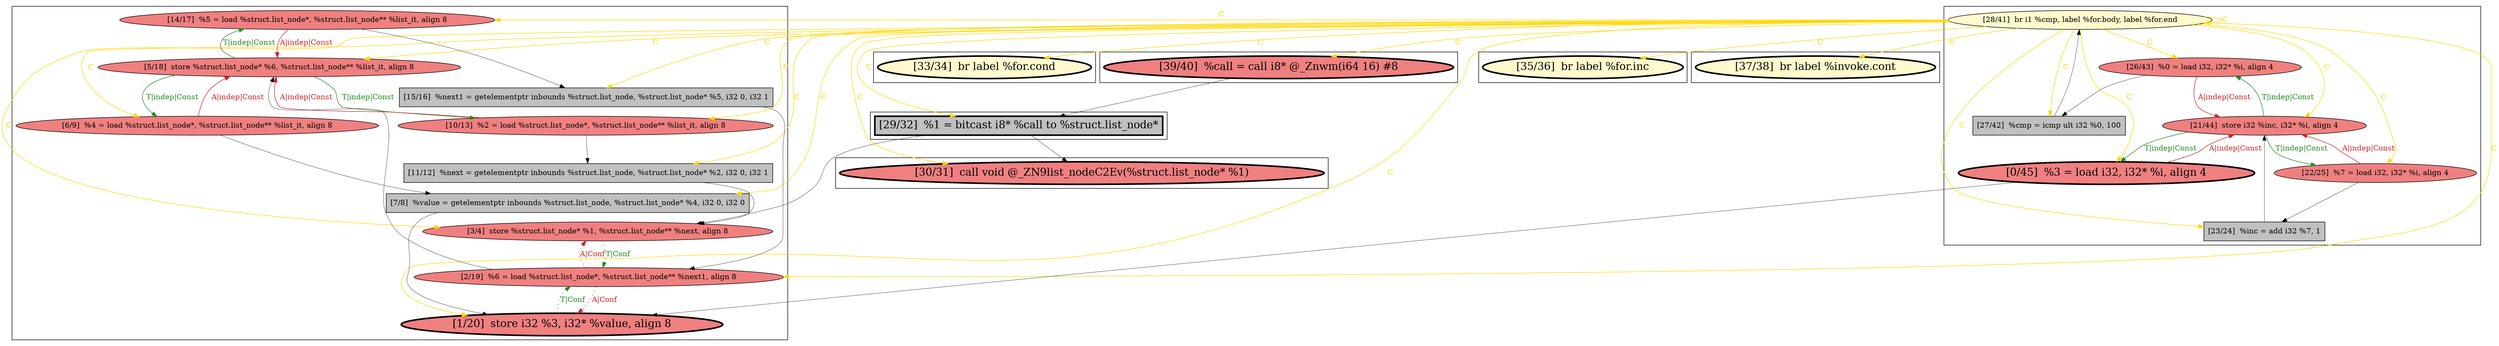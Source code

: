 
digraph G {



node790->node784 [style=solid,color=gold,label="C",penwidth=1.0,fontcolor=gold ]
node779->node780 [style=solid,color=firebrick3,label="A|indep|Const",penwidth=1.0,fontcolor=firebrick3 ]
node780->node779 [style=solid,color=forestgreen,label="T|indep|Const",penwidth=1.0,fontcolor=forestgreen ]
node790->node787 [style=solid,color=gold,label="C",penwidth=1.0,fontcolor=gold ]
node773->node780 [style=solid,color=firebrick3,label="A|indep|Const",penwidth=1.0,fontcolor=firebrick3 ]
node785->node784 [style=solid,color=forestgreen,label="T|indep|Const",penwidth=1.0,fontcolor=forestgreen ]
node781->node780 [style=solid,color=firebrick3,label="A|indep|Const",penwidth=1.0,fontcolor=firebrick3 ]
node781->node776 [style=solid,color=black,label="",penwidth=0.5,fontcolor=black ]
node792->node777 [style=solid,color=black,label="",penwidth=0.5,fontcolor=black ]
node780->node773 [style=solid,color=forestgreen,label="T|indep|Const",penwidth=1.0,fontcolor=forestgreen ]
node790->node790 [style=solid,color=gold,label="C",penwidth=1.0,fontcolor=gold ]
node774->node775 [style=solid,color=black,label="",penwidth=0.5,fontcolor=black ]
node785->node786 [style=solid,color=forestgreen,label="T|indep|Const",penwidth=1.0,fontcolor=forestgreen ]
node792->node771 [style=solid,color=black,label="",penwidth=0.5,fontcolor=black ]
node778->node775 [style=dotted,color=firebrick3,label="A|Conf",penwidth=1.0,fontcolor=firebrick3 ]
node790->node783 [style=solid,color=gold,label="C",penwidth=1.0,fontcolor=gold ]
node790->node776 [style=solid,color=gold,label="C",penwidth=1.0,fontcolor=gold ]
node789->node785 [style=solid,color=firebrick3,label="A|indep|Const",penwidth=1.0,fontcolor=firebrick3 ]
node790->node774 [style=solid,color=gold,label="C",penwidth=1.0,fontcolor=gold ]
node790->node780 [style=solid,color=gold,label="C",penwidth=1.0,fontcolor=gold ]
node790->node772 [style=solid,color=gold,label="C",penwidth=1.0,fontcolor=gold ]
node790->node792 [style=solid,color=gold,label="C",penwidth=1.0,fontcolor=gold ]
node790->node771 [style=solid,color=gold,label="C",penwidth=1.0,fontcolor=gold ]
node790->node782 [style=solid,color=gold,label="C",penwidth=1.0,fontcolor=gold ]
node778->node777 [style=dotted,color=firebrick3,label="A|Conf",penwidth=1.0,fontcolor=firebrick3 ]
node790->node778 [style=solid,color=gold,label="C",penwidth=1.0,fontcolor=gold ]
node780->node781 [style=solid,color=forestgreen,label="T|indep|Const",penwidth=1.0,fontcolor=forestgreen ]
node790->node785 [style=solid,color=gold,label="C",penwidth=1.0,fontcolor=gold ]
node790->node779 [style=solid,color=gold,label="C",penwidth=1.0,fontcolor=gold ]
node790->node793 [style=solid,color=gold,label="C",penwidth=1.0,fontcolor=gold ]
node790->node775 [style=solid,color=gold,label="C",penwidth=1.0,fontcolor=gold ]
node773->node774 [style=solid,color=black,label="",penwidth=0.5,fontcolor=black ]
node790->node788 [style=solid,color=gold,label="C",penwidth=1.0,fontcolor=gold ]
node779->node772 [style=solid,color=black,label="",penwidth=0.5,fontcolor=black ]
node784->node785 [style=solid,color=firebrick3,label="A|indep|Const",penwidth=1.0,fontcolor=firebrick3 ]
node789->node787 [style=solid,color=black,label="",penwidth=0.5,fontcolor=black ]
node790->node777 [style=solid,color=gold,label="C",penwidth=1.0,fontcolor=gold ]
node782->node792 [style=solid,color=black,label="",penwidth=0.5,fontcolor=black ]
node788->node790 [style=solid,color=black,label="",penwidth=0.5,fontcolor=black ]
node784->node788 [style=solid,color=black,label="",penwidth=0.5,fontcolor=black ]
node790->node791 [style=solid,color=gold,label="C",penwidth=1.0,fontcolor=gold ]
node790->node773 [style=solid,color=gold,label="C",penwidth=1.0,fontcolor=gold ]
node772->node778 [style=solid,color=black,label="",penwidth=0.5,fontcolor=black ]
node785->node789 [style=solid,color=forestgreen,label="T|indep|Const",penwidth=1.0,fontcolor=forestgreen ]
node786->node775 [style=solid,color=black,label="",penwidth=0.5,fontcolor=black ]
node786->node785 [style=solid,color=firebrick3,label="A|indep|Const",penwidth=1.0,fontcolor=firebrick3 ]
node787->node785 [style=solid,color=black,label="",penwidth=0.5,fontcolor=black ]
node776->node777 [style=solid,color=black,label="",penwidth=0.5,fontcolor=black ]
node778->node780 [style=solid,color=black,label="",penwidth=0.5,fontcolor=black ]
node775->node778 [style=dotted,color=forestgreen,label="T|Conf",penwidth=1.0,fontcolor=forestgreen ]
node790->node781 [style=solid,color=gold,label="C",penwidth=1.0,fontcolor=gold ]
node790->node789 [style=solid,color=gold,label="C",penwidth=1.0,fontcolor=gold ]
node777->node778 [style=dotted,color=forestgreen,label="T|Conf",penwidth=1.0,fontcolor=forestgreen ]
node790->node786 [style=solid,color=gold,label="C",penwidth=1.0,fontcolor=gold ]


subgraph cluster7 {


node793 [penwidth=3.0,fontsize=20,fillcolor=lemonchiffon,label="[35/36]  br label %for.inc",shape=ellipse,style=filled ]



}

subgraph cluster6 {


node792 [penwidth=3.0,fontsize=20,fillcolor=grey,label="[29/32]  %1 = bitcast i8* %call to %struct.list_node*",shape=rectangle,style=filled ]



}

subgraph cluster0 {


node771 [penwidth=3.0,fontsize=20,fillcolor=lightcoral,label="[30/31]  call void @_ZN9list_nodeC2Ev(%struct.list_node* %1)",shape=ellipse,style=filled ]



}

subgraph cluster5 {


node791 [penwidth=3.0,fontsize=20,fillcolor=lemonchiffon,label="[37/38]  br label %invoke.cont",shape=ellipse,style=filled ]



}

subgraph cluster1 {


node781 [fillcolor=lightcoral,label="[10/13]  %2 = load %struct.list_node*, %struct.list_node** %list_it, align 8",shape=ellipse,style=filled ]
node780 [fillcolor=lightcoral,label="[5/18]  store %struct.list_node* %6, %struct.list_node** %list_it, align 8",shape=ellipse,style=filled ]
node779 [fillcolor=lightcoral,label="[14/17]  %5 = load %struct.list_node*, %struct.list_node** %list_it, align 8",shape=ellipse,style=filled ]
node773 [fillcolor=lightcoral,label="[6/9]  %4 = load %struct.list_node*, %struct.list_node** %list_it, align 8",shape=ellipse,style=filled ]
node772 [fillcolor=grey,label="[15/16]  %next1 = getelementptr inbounds %struct.list_node, %struct.list_node* %5, i32 0, i32 1",shape=rectangle,style=filled ]
node775 [penwidth=3.0,fontsize=20,fillcolor=lightcoral,label="[1/20]  store i32 %3, i32* %value, align 8",shape=ellipse,style=filled ]
node778 [fillcolor=lightcoral,label="[2/19]  %6 = load %struct.list_node*, %struct.list_node** %next1, align 8",shape=ellipse,style=filled ]
node774 [fillcolor=grey,label="[7/8]  %value = getelementptr inbounds %struct.list_node, %struct.list_node* %4, i32 0, i32 0",shape=rectangle,style=filled ]
node777 [fillcolor=lightcoral,label="[3/4]  store %struct.list_node* %1, %struct.list_node** %next, align 8",shape=ellipse,style=filled ]
node776 [fillcolor=grey,label="[11/12]  %next = getelementptr inbounds %struct.list_node, %struct.list_node* %2, i32 0, i32 1",shape=rectangle,style=filled ]



}

subgraph cluster2 {


node782 [penwidth=3.0,fontsize=20,fillcolor=lightcoral,label="[39/40]  %call = call i8* @_Znwm(i64 16) #8",shape=ellipse,style=filled ]



}

subgraph cluster3 {


node783 [penwidth=3.0,fontsize=20,fillcolor=lemonchiffon,label="[33/34]  br label %for.cond",shape=ellipse,style=filled ]



}

subgraph cluster4 {


node790 [fillcolor=lemonchiffon,label="[28/41]  br i1 %cmp, label %for.body, label %for.end",shape=ellipse,style=filled ]
node785 [fillcolor=lightcoral,label="[21/44]  store i32 %inc, i32* %i, align 4",shape=ellipse,style=filled ]
node784 [fillcolor=lightcoral,label="[26/43]  %0 = load i32, i32* %i, align 4",shape=ellipse,style=filled ]
node786 [penwidth=3.0,fontsize=20,fillcolor=lightcoral,label="[0/45]  %3 = load i32, i32* %i, align 4",shape=ellipse,style=filled ]
node787 [fillcolor=grey,label="[23/24]  %inc = add i32 %7, 1",shape=rectangle,style=filled ]
node788 [fillcolor=grey,label="[27/42]  %cmp = icmp ult i32 %0, 100",shape=rectangle,style=filled ]
node789 [fillcolor=lightcoral,label="[22/25]  %7 = load i32, i32* %i, align 4",shape=ellipse,style=filled ]



}

}
